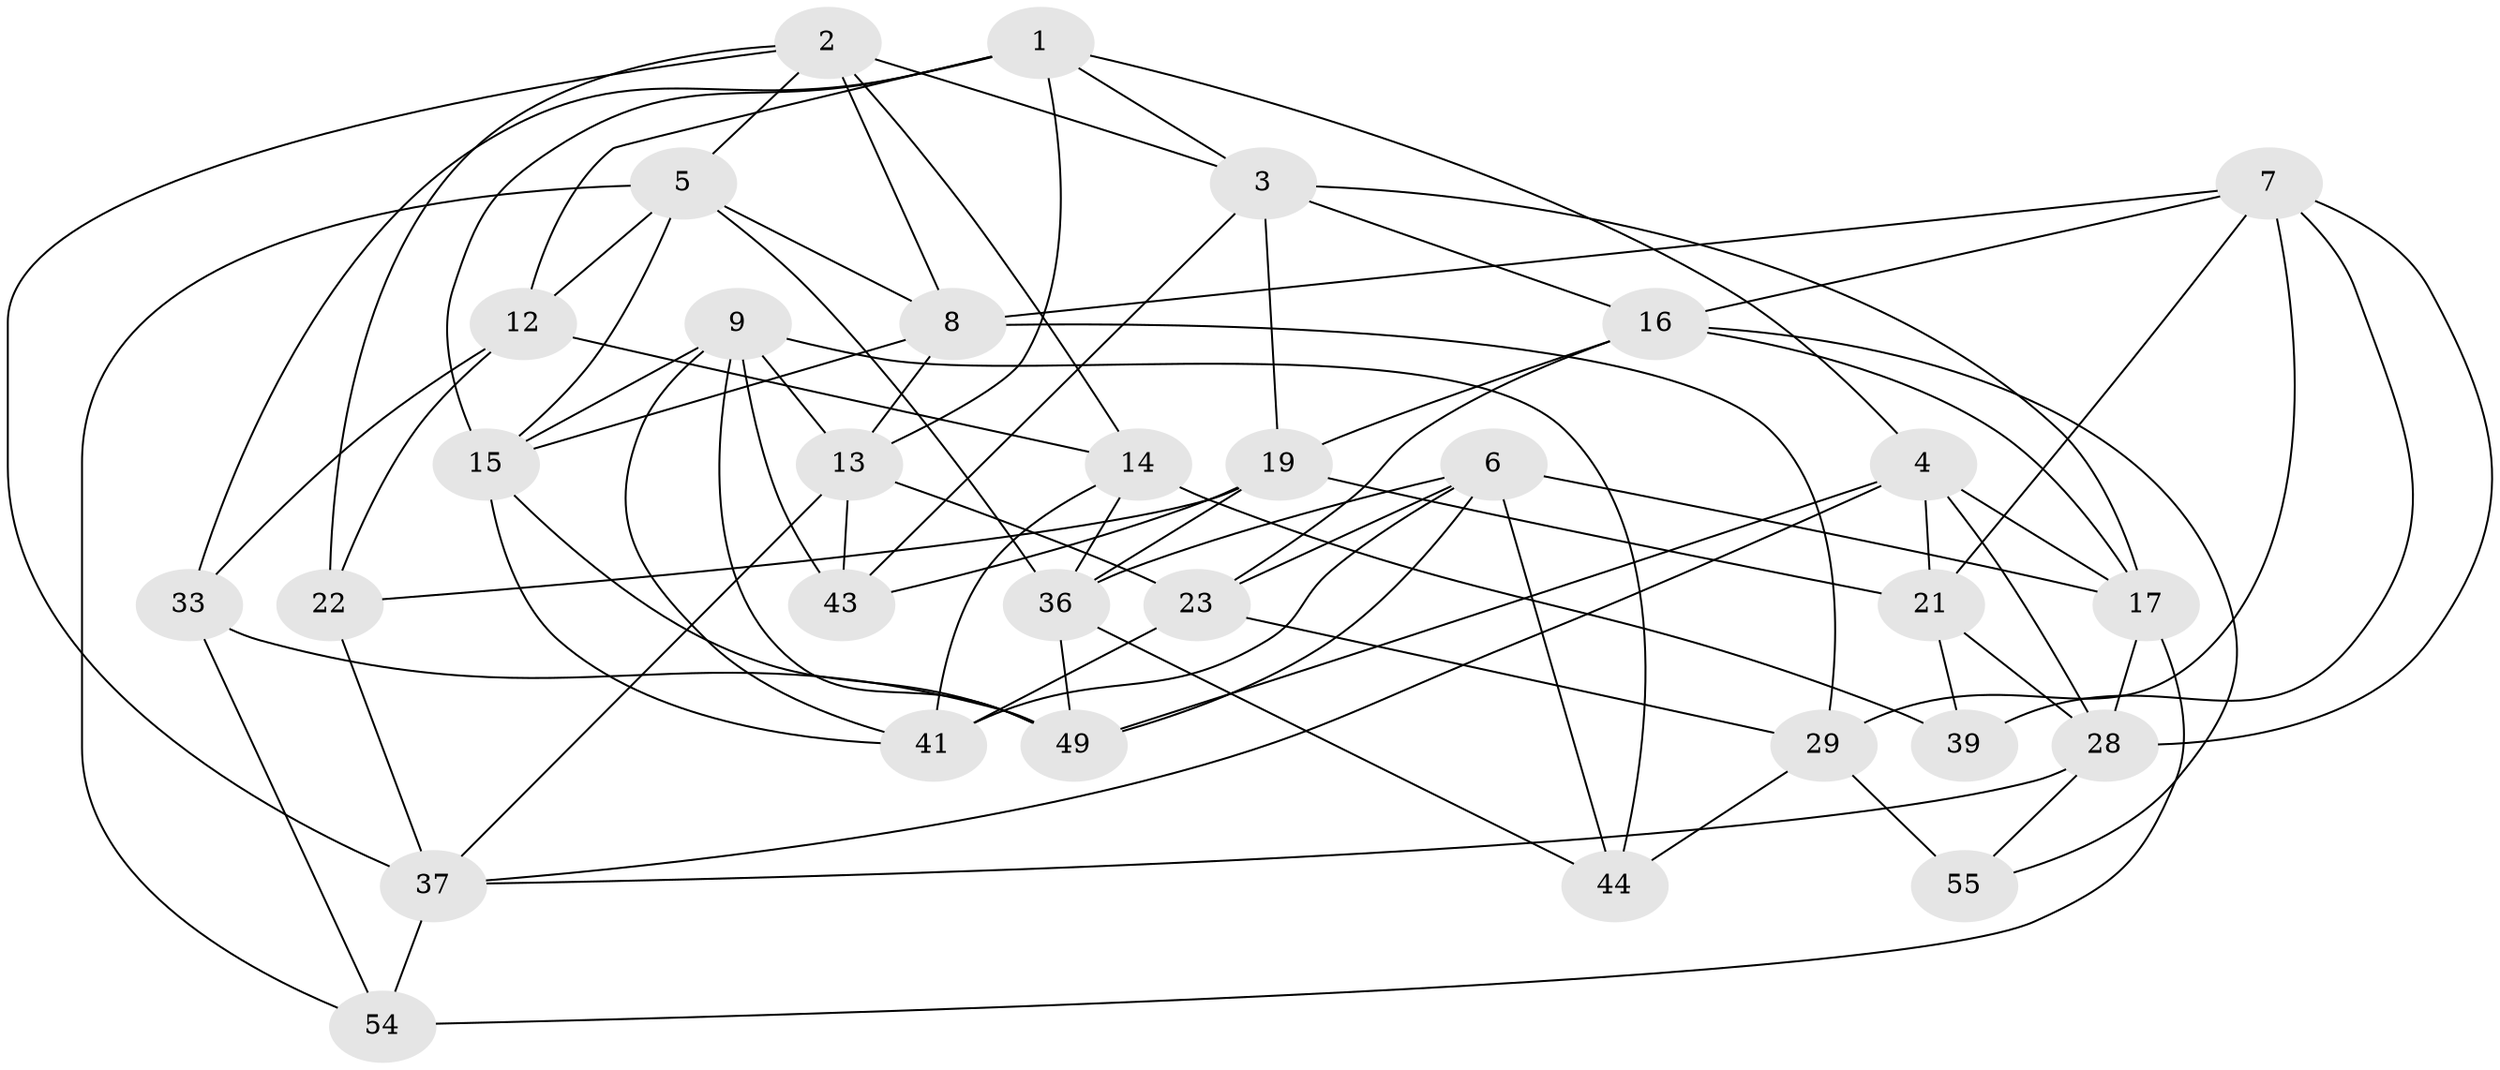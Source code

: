 // Generated by graph-tools (version 1.1) at 2025/52/02/27/25 19:52:29]
// undirected, 31 vertices, 82 edges
graph export_dot {
graph [start="1"]
  node [color=gray90,style=filled];
  1 [super="+26"];
  2 [super="+32"];
  3 [super="+47"];
  4 [super="+40"];
  5 [super="+11"];
  6 [super="+51"];
  7 [super="+10"];
  8 [super="+27"];
  9 [super="+30"];
  12 [super="+42"];
  13 [super="+18"];
  14 [super="+24"];
  15 [super="+46"];
  16 [super="+20"];
  17 [super="+45"];
  19 [super="+25"];
  21 [super="+35"];
  22;
  23 [super="+34"];
  28 [super="+31"];
  29 [super="+48"];
  33;
  36 [super="+52"];
  37 [super="+38"];
  39;
  41 [super="+50"];
  43;
  44;
  49 [super="+53"];
  54;
  55;
  1 -- 33;
  1 -- 15;
  1 -- 13;
  1 -- 3;
  1 -- 12;
  1 -- 4;
  2 -- 22;
  2 -- 3;
  2 -- 37;
  2 -- 5;
  2 -- 14;
  2 -- 8;
  3 -- 17;
  3 -- 19;
  3 -- 16;
  3 -- 43;
  4 -- 21;
  4 -- 28;
  4 -- 17;
  4 -- 49;
  4 -- 37;
  5 -- 15;
  5 -- 54;
  5 -- 8;
  5 -- 12;
  5 -- 36;
  6 -- 36;
  6 -- 44;
  6 -- 49;
  6 -- 17;
  6 -- 41;
  6 -- 23;
  7 -- 39;
  7 -- 16;
  7 -- 28;
  7 -- 8;
  7 -- 29;
  7 -- 21;
  8 -- 29;
  8 -- 13;
  8 -- 15;
  9 -- 43;
  9 -- 49;
  9 -- 44;
  9 -- 13;
  9 -- 41;
  9 -- 15;
  12 -- 22;
  12 -- 33;
  12 -- 14 [weight=2];
  13 -- 23;
  13 -- 37;
  13 -- 43;
  14 -- 41;
  14 -- 39;
  14 -- 36;
  15 -- 49;
  15 -- 41;
  16 -- 19;
  16 -- 55;
  16 -- 17;
  16 -- 23;
  17 -- 54;
  17 -- 28;
  19 -- 43;
  19 -- 36;
  19 -- 22;
  19 -- 21;
  21 -- 28;
  21 -- 39 [weight=2];
  22 -- 37;
  23 -- 41 [weight=2];
  23 -- 29;
  28 -- 55;
  28 -- 37;
  29 -- 55 [weight=2];
  29 -- 44;
  33 -- 54;
  33 -- 49;
  36 -- 49;
  36 -- 44;
  37 -- 54;
}
